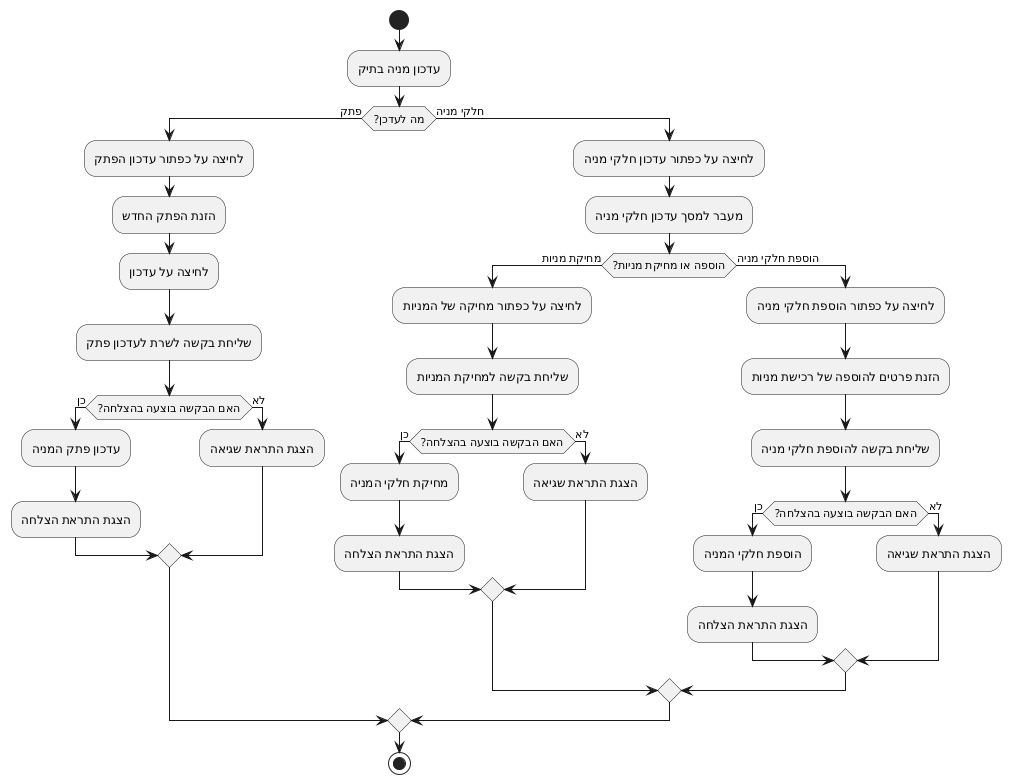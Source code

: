 @startuml

start
:עדכון מניה בתיק;

if (מה לעדכן?) then (פתק)
    :לחיצה על כפתור עדכון הפתק;
    :הזנת הפתק החדש;
    :לחיצה על עדכון;
    :שליחת בקשה לשרת לעדכון פתק;
    if (האם הבקשה בוצעה בהצלחה?) then (כן)
        :עדכון פתק המניה;
        :הצגת התראת הצלחה;
    else (לא)
        :הצגת התראת שגיאה;
    endif
else (חלקי מניה)
    :לחיצה על כפתור עדכון חלקי מניה;
    :מעבר למסך עדכון חלקי מניה;
    if (הוספה או מחיקת מניות?) then (מחיקת מניות)
        :לחיצה על כפתור מחיקה של המניות;
        :שליחת בקשה למחיקת המניות;
        if (האם הבקשה בוצעה בהצלחה?) then (כן)
            :מחיקת חלקי המניה;
            :הצגת התראת הצלחה;
        else (לא)
            :הצגת התראת שגיאה;
        endif
    else (הוספת חלקי מניה)
        :לחיצה על כפתור הוספת חלקי מניה;
        :הזנת פרטים להוספה של רכישת מניות;
        :שליחת בקשה להוספת חלקי מניה;
        if (האם הבקשה בוצעה בהצלחה?) then (כן)
            :הוספת חלקי המניה;
            :הצגת התראת הצלחה;
        else (לא)
            :הצגת התראת שגיאה;
        endif
    endif
endif

stop
@enduml